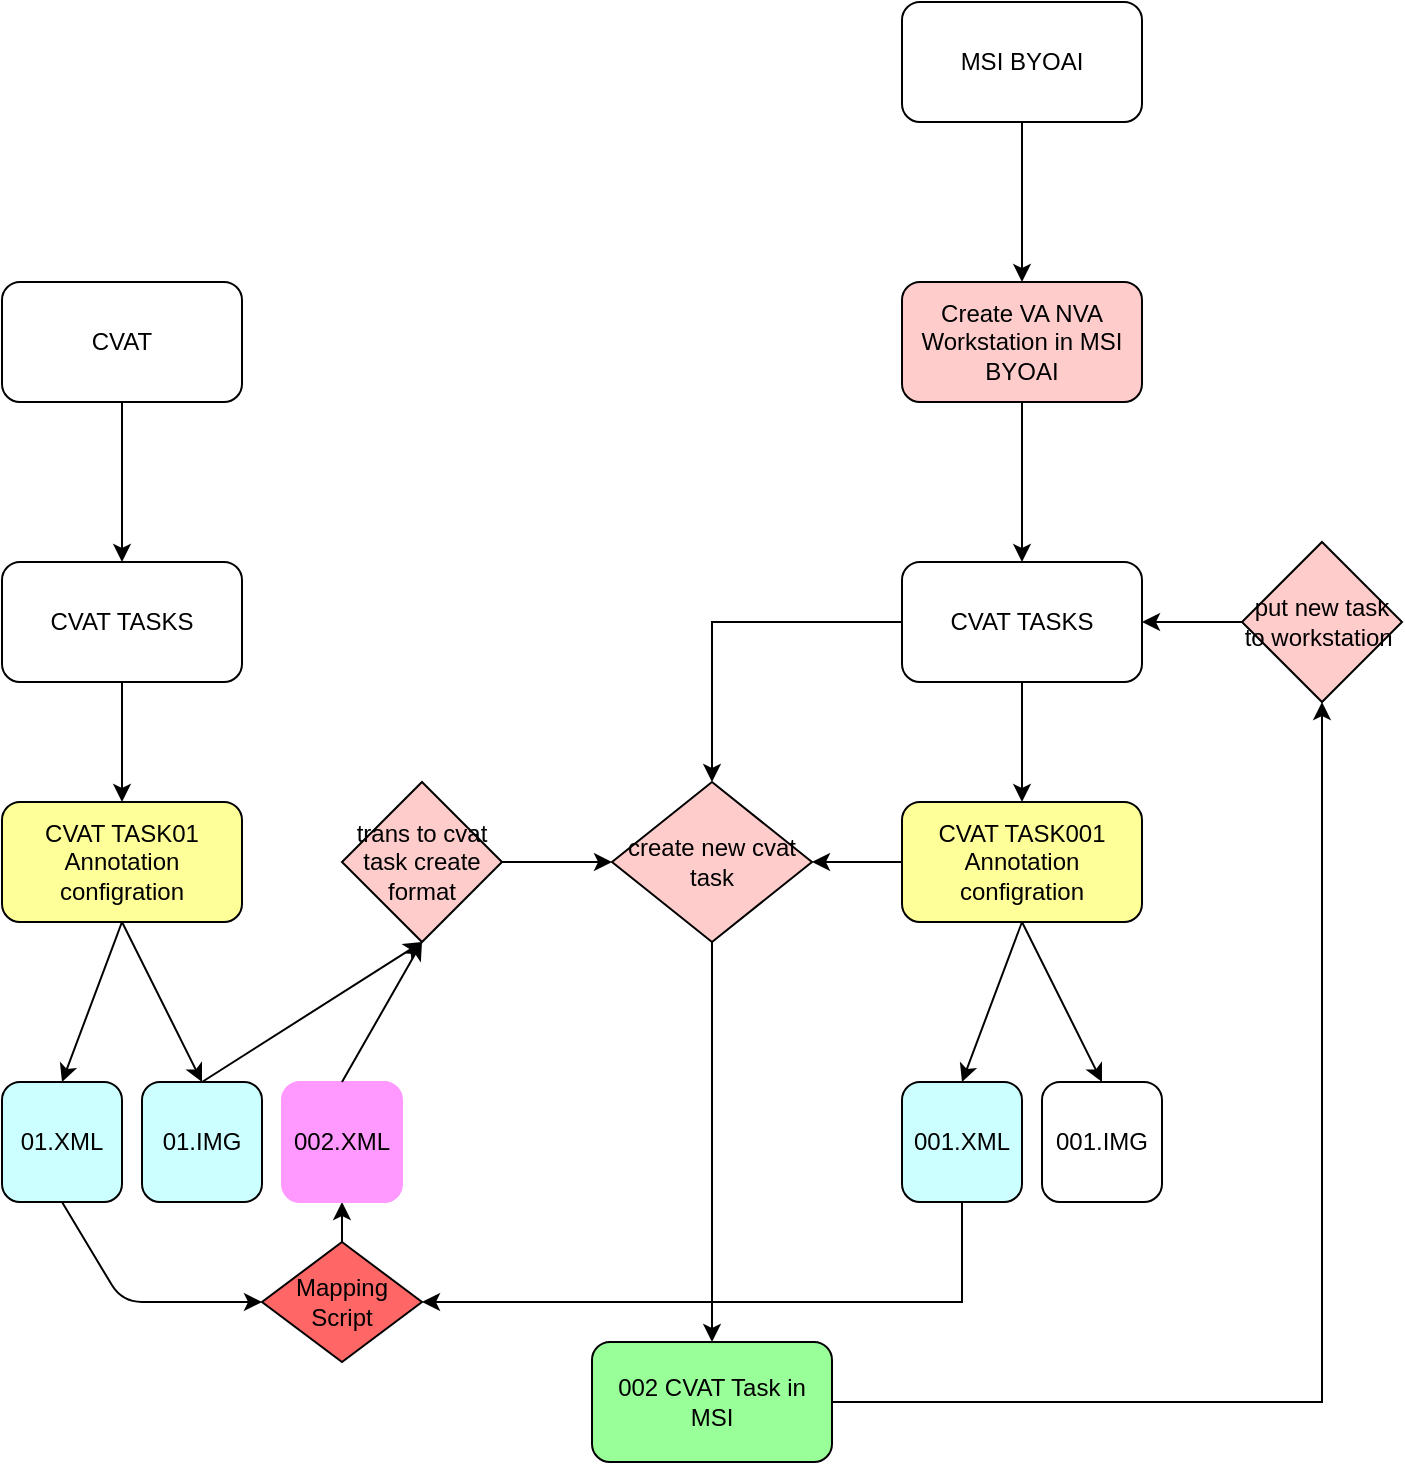 <mxfile version="15.0.2" type="github">
  <diagram id="uShn4_YHinxp-DKjPIYS" name="Page-1">
    <mxGraphModel dx="1550" dy="663" grid="1" gridSize="10" guides="1" tooltips="1" connect="1" arrows="1" fold="1" page="1" pageScale="1" pageWidth="850" pageHeight="1100" math="0" shadow="0">
      <root>
        <mxCell id="0" />
        <mxCell id="1" parent="0" />
        <mxCell id="4qYPAmRgovbWjJGFVaSB-8" value="Create VA NVA Workstation in MSI BYOAI" style="rounded=1;whiteSpace=wrap;html=1;fillColor=#FFCCCC;" vertex="1" parent="1">
          <mxGeometry x="570" y="540" width="120" height="60" as="geometry" />
        </mxCell>
        <mxCell id="4qYPAmRgovbWjJGFVaSB-14" style="edgeStyle=orthogonalEdgeStyle;rounded=0;orthogonalLoop=1;jettySize=auto;html=1;entryX=0.5;entryY=0;entryDx=0;entryDy=0;" edge="1" parent="1" source="4qYPAmRgovbWjJGFVaSB-10" target="4qYPAmRgovbWjJGFVaSB-13">
          <mxGeometry relative="1" as="geometry" />
        </mxCell>
        <mxCell id="4qYPAmRgovbWjJGFVaSB-28" style="edgeStyle=orthogonalEdgeStyle;rounded=0;orthogonalLoop=1;jettySize=auto;html=1;entryX=0.5;entryY=0;entryDx=0;entryDy=0;" edge="1" parent="1" source="4qYPAmRgovbWjJGFVaSB-10" target="4qYPAmRgovbWjJGFVaSB-32">
          <mxGeometry relative="1" as="geometry">
            <mxPoint x="400" y="940" as="targetPoint" />
          </mxGeometry>
        </mxCell>
        <mxCell id="4qYPAmRgovbWjJGFVaSB-10" value="CVAT TASKS" style="rounded=1;whiteSpace=wrap;html=1;" vertex="1" parent="1">
          <mxGeometry x="570" y="680" width="120" height="60" as="geometry" />
        </mxCell>
        <mxCell id="4qYPAmRgovbWjJGFVaSB-11" value="" style="endArrow=classic;html=1;exitX=0.5;exitY=1;exitDx=0;exitDy=0;entryX=0.5;entryY=0;entryDx=0;entryDy=0;" edge="1" parent="1" source="4qYPAmRgovbWjJGFVaSB-8" target="4qYPAmRgovbWjJGFVaSB-10">
          <mxGeometry width="50" height="50" relative="1" as="geometry">
            <mxPoint x="400" y="580" as="sourcePoint" />
            <mxPoint x="450" y="530" as="targetPoint" />
          </mxGeometry>
        </mxCell>
        <mxCell id="4qYPAmRgovbWjJGFVaSB-35" style="edgeStyle=orthogonalEdgeStyle;rounded=0;orthogonalLoop=1;jettySize=auto;html=1;entryX=1;entryY=0.5;entryDx=0;entryDy=0;" edge="1" parent="1" source="4qYPAmRgovbWjJGFVaSB-13" target="4qYPAmRgovbWjJGFVaSB-32">
          <mxGeometry relative="1" as="geometry" />
        </mxCell>
        <mxCell id="4qYPAmRgovbWjJGFVaSB-13" value="CVAT TASK001&lt;br&gt;Annotation configration" style="rounded=1;whiteSpace=wrap;html=1;fillColor=#FFFF99;" vertex="1" parent="1">
          <mxGeometry x="570" y="800" width="120" height="60" as="geometry" />
        </mxCell>
        <mxCell id="4qYPAmRgovbWjJGFVaSB-20" style="edgeStyle=orthogonalEdgeStyle;rounded=0;orthogonalLoop=1;jettySize=auto;html=1;entryX=0.5;entryY=0;entryDx=0;entryDy=0;" edge="1" parent="1" source="4qYPAmRgovbWjJGFVaSB-15" target="4qYPAmRgovbWjJGFVaSB-18">
          <mxGeometry relative="1" as="geometry" />
        </mxCell>
        <mxCell id="4qYPAmRgovbWjJGFVaSB-15" value="CVAT" style="rounded=1;whiteSpace=wrap;html=1;" vertex="1" parent="1">
          <mxGeometry x="120" y="540" width="120" height="60" as="geometry" />
        </mxCell>
        <mxCell id="4qYPAmRgovbWjJGFVaSB-17" style="edgeStyle=orthogonalEdgeStyle;rounded=0;orthogonalLoop=1;jettySize=auto;html=1;entryX=0.5;entryY=0;entryDx=0;entryDy=0;" edge="1" parent="1" source="4qYPAmRgovbWjJGFVaSB-18" target="4qYPAmRgovbWjJGFVaSB-19">
          <mxGeometry relative="1" as="geometry" />
        </mxCell>
        <mxCell id="4qYPAmRgovbWjJGFVaSB-18" value="CVAT TASKS" style="rounded=1;whiteSpace=wrap;html=1;" vertex="1" parent="1">
          <mxGeometry x="120" y="680" width="120" height="60" as="geometry" />
        </mxCell>
        <mxCell id="4qYPAmRgovbWjJGFVaSB-19" value="CVAT TASK01&lt;br&gt;Annotation configration" style="rounded=1;whiteSpace=wrap;html=1;fillColor=#FFFF99;" vertex="1" parent="1">
          <mxGeometry x="120" y="800" width="120" height="60" as="geometry" />
        </mxCell>
        <mxCell id="4qYPAmRgovbWjJGFVaSB-22" value="" style="endArrow=classic;html=1;exitX=0.5;exitY=1;exitDx=0;exitDy=0;entryX=0.5;entryY=0;entryDx=0;entryDy=0;" edge="1" parent="1" source="4qYPAmRgovbWjJGFVaSB-13" target="4qYPAmRgovbWjJGFVaSB-23">
          <mxGeometry width="50" height="50" relative="1" as="geometry">
            <mxPoint x="400" y="720" as="sourcePoint" />
            <mxPoint x="630" y="930" as="targetPoint" />
          </mxGeometry>
        </mxCell>
        <mxCell id="4qYPAmRgovbWjJGFVaSB-48" style="edgeStyle=orthogonalEdgeStyle;rounded=0;orthogonalLoop=1;jettySize=auto;html=1;entryX=1;entryY=0.5;entryDx=0;entryDy=0;" edge="1" parent="1" source="4qYPAmRgovbWjJGFVaSB-23" target="4qYPAmRgovbWjJGFVaSB-36">
          <mxGeometry relative="1" as="geometry">
            <Array as="points">
              <mxPoint x="600" y="1050" />
            </Array>
          </mxGeometry>
        </mxCell>
        <mxCell id="4qYPAmRgovbWjJGFVaSB-23" value="001.XML" style="rounded=1;whiteSpace=wrap;html=1;fillColor=#CCFFFF;" vertex="1" parent="1">
          <mxGeometry x="570" y="940" width="60" height="60" as="geometry" />
        </mxCell>
        <mxCell id="4qYPAmRgovbWjJGFVaSB-25" value="01.XML" style="rounded=1;whiteSpace=wrap;html=1;fillColor=#CCFFFF;" vertex="1" parent="1">
          <mxGeometry x="120" y="940" width="60" height="60" as="geometry" />
        </mxCell>
        <mxCell id="4qYPAmRgovbWjJGFVaSB-27" value="" style="endArrow=classic;html=1;exitX=0.5;exitY=0;exitDx=0;exitDy=0;entryX=0.5;entryY=1;entryDx=0;entryDy=0;" edge="1" parent="1" source="4qYPAmRgovbWjJGFVaSB-36" target="4qYPAmRgovbWjJGFVaSB-31">
          <mxGeometry width="50" height="50" relative="1" as="geometry">
            <mxPoint x="400" y="900" as="sourcePoint" />
            <mxPoint x="300" y="970" as="targetPoint" />
            <Array as="points" />
          </mxGeometry>
        </mxCell>
        <mxCell id="4qYPAmRgovbWjJGFVaSB-31" value="002.XML" style="rounded=1;whiteSpace=wrap;html=1;fillColor=#FF99FF;strokeColor=#FF99FF;" vertex="1" parent="1">
          <mxGeometry x="260" y="940" width="60" height="60" as="geometry" />
        </mxCell>
        <mxCell id="4qYPAmRgovbWjJGFVaSB-32" value="create new cvat task" style="rhombus;whiteSpace=wrap;html=1;fillColor=#FFCCCC;" vertex="1" parent="1">
          <mxGeometry x="425" y="790" width="100" height="80" as="geometry" />
        </mxCell>
        <mxCell id="4qYPAmRgovbWjJGFVaSB-36" value="Mapping&lt;br&gt;Script" style="rhombus;whiteSpace=wrap;html=1;fillColor=#FF6666;" vertex="1" parent="1">
          <mxGeometry x="250" y="1020" width="80" height="60" as="geometry" />
        </mxCell>
        <mxCell id="4qYPAmRgovbWjJGFVaSB-37" value="" style="endArrow=classic;html=1;exitX=0.5;exitY=1;exitDx=0;exitDy=0;entryX=0;entryY=0.5;entryDx=0;entryDy=0;" edge="1" parent="1" source="4qYPAmRgovbWjJGFVaSB-25" target="4qYPAmRgovbWjJGFVaSB-36">
          <mxGeometry width="50" height="50" relative="1" as="geometry">
            <mxPoint x="400" y="940" as="sourcePoint" />
            <mxPoint x="450" y="890" as="targetPoint" />
            <Array as="points">
              <mxPoint x="180" y="1050" />
            </Array>
          </mxGeometry>
        </mxCell>
        <mxCell id="4qYPAmRgovbWjJGFVaSB-38" value="01.IMG" style="rounded=1;whiteSpace=wrap;html=1;fillColor=#CCFFFF;" vertex="1" parent="1">
          <mxGeometry x="190" y="940" width="60" height="60" as="geometry" />
        </mxCell>
        <mxCell id="4qYPAmRgovbWjJGFVaSB-39" value="" style="endArrow=classic;html=1;exitX=0.5;exitY=1;exitDx=0;exitDy=0;entryX=0.5;entryY=0;entryDx=0;entryDy=0;" edge="1" parent="1" source="4qYPAmRgovbWjJGFVaSB-19" target="4qYPAmRgovbWjJGFVaSB-25">
          <mxGeometry width="50" height="50" relative="1" as="geometry">
            <mxPoint x="400" y="870" as="sourcePoint" />
            <mxPoint x="450" y="820" as="targetPoint" />
          </mxGeometry>
        </mxCell>
        <mxCell id="4qYPAmRgovbWjJGFVaSB-40" value="" style="endArrow=classic;html=1;exitX=0.5;exitY=1;exitDx=0;exitDy=0;entryX=0.5;entryY=0;entryDx=0;entryDy=0;" edge="1" parent="1" source="4qYPAmRgovbWjJGFVaSB-19" target="4qYPAmRgovbWjJGFVaSB-38">
          <mxGeometry width="50" height="50" relative="1" as="geometry">
            <mxPoint x="400" y="870" as="sourcePoint" />
            <mxPoint x="450" y="820" as="targetPoint" />
          </mxGeometry>
        </mxCell>
        <mxCell id="4qYPAmRgovbWjJGFVaSB-44" value="" style="endArrow=classic;html=1;exitX=0.5;exitY=1;exitDx=0;exitDy=0;entryX=0.5;entryY=0;entryDx=0;entryDy=0;" edge="1" parent="1" source="4qYPAmRgovbWjJGFVaSB-13" target="4qYPAmRgovbWjJGFVaSB-46">
          <mxGeometry width="50" height="50" relative="1" as="geometry">
            <mxPoint x="400" y="870" as="sourcePoint" />
            <mxPoint x="710" y="940" as="targetPoint" />
          </mxGeometry>
        </mxCell>
        <mxCell id="4qYPAmRgovbWjJGFVaSB-46" value="001.IMG" style="rounded=1;whiteSpace=wrap;html=1;" vertex="1" parent="1">
          <mxGeometry x="640" y="940" width="60" height="60" as="geometry" />
        </mxCell>
        <mxCell id="4qYPAmRgovbWjJGFVaSB-51" value="" style="endArrow=classic;html=1;exitX=0.5;exitY=1;exitDx=0;exitDy=0;" edge="1" parent="1" source="4qYPAmRgovbWjJGFVaSB-32" target="4qYPAmRgovbWjJGFVaSB-52">
          <mxGeometry width="50" height="50" relative="1" as="geometry">
            <mxPoint x="400" y="870" as="sourcePoint" />
            <mxPoint x="390" y="1130" as="targetPoint" />
          </mxGeometry>
        </mxCell>
        <mxCell id="4qYPAmRgovbWjJGFVaSB-65" style="edgeStyle=orthogonalEdgeStyle;rounded=0;orthogonalLoop=1;jettySize=auto;html=1;entryX=0.5;entryY=1;entryDx=0;entryDy=0;" edge="1" parent="1" source="4qYPAmRgovbWjJGFVaSB-52" target="4qYPAmRgovbWjJGFVaSB-62">
          <mxGeometry relative="1" as="geometry" />
        </mxCell>
        <mxCell id="4qYPAmRgovbWjJGFVaSB-52" value="002 CVAT Task in MSI" style="rounded=1;whiteSpace=wrap;html=1;fillColor=#99FF99;" vertex="1" parent="1">
          <mxGeometry x="415" y="1070" width="120" height="60" as="geometry" />
        </mxCell>
        <mxCell id="4qYPAmRgovbWjJGFVaSB-54" style="edgeStyle=orthogonalEdgeStyle;rounded=0;orthogonalLoop=1;jettySize=auto;html=1;entryX=0.5;entryY=0;entryDx=0;entryDy=0;" edge="1" parent="1" source="4qYPAmRgovbWjJGFVaSB-53" target="4qYPAmRgovbWjJGFVaSB-8">
          <mxGeometry relative="1" as="geometry" />
        </mxCell>
        <mxCell id="4qYPAmRgovbWjJGFVaSB-53" value="MSI BYOAI" style="rounded=1;whiteSpace=wrap;html=1;fillColor=none;" vertex="1" parent="1">
          <mxGeometry x="570" y="400" width="120" height="60" as="geometry" />
        </mxCell>
        <mxCell id="4qYPAmRgovbWjJGFVaSB-56" value="" style="endArrow=classic;html=1;exitX=0.5;exitY=0;exitDx=0;exitDy=0;entryX=0.5;entryY=1;entryDx=0;entryDy=0;" edge="1" parent="1" source="4qYPAmRgovbWjJGFVaSB-38" target="4qYPAmRgovbWjJGFVaSB-59">
          <mxGeometry width="50" height="50" relative="1" as="geometry">
            <mxPoint x="400" y="880" as="sourcePoint" />
            <mxPoint x="270" y="870" as="targetPoint" />
          </mxGeometry>
        </mxCell>
        <mxCell id="4qYPAmRgovbWjJGFVaSB-57" value="" style="endArrow=classic;html=1;exitX=0.5;exitY=0;exitDx=0;exitDy=0;entryX=0.5;entryY=1;entryDx=0;entryDy=0;" edge="1" parent="1" source="4qYPAmRgovbWjJGFVaSB-31" target="4qYPAmRgovbWjJGFVaSB-59">
          <mxGeometry width="50" height="50" relative="1" as="geometry">
            <mxPoint x="400" y="880" as="sourcePoint" />
            <mxPoint x="300" y="910" as="targetPoint" />
          </mxGeometry>
        </mxCell>
        <mxCell id="4qYPAmRgovbWjJGFVaSB-60" style="edgeStyle=orthogonalEdgeStyle;rounded=0;orthogonalLoop=1;jettySize=auto;html=1;entryX=0;entryY=0.5;entryDx=0;entryDy=0;" edge="1" parent="1" source="4qYPAmRgovbWjJGFVaSB-59" target="4qYPAmRgovbWjJGFVaSB-32">
          <mxGeometry relative="1" as="geometry" />
        </mxCell>
        <mxCell id="4qYPAmRgovbWjJGFVaSB-59" value="trans to cvat task create format" style="rhombus;whiteSpace=wrap;html=1;fillColor=#FFCCCC;" vertex="1" parent="1">
          <mxGeometry x="290" y="790" width="80" height="80" as="geometry" />
        </mxCell>
        <mxCell id="4qYPAmRgovbWjJGFVaSB-64" style="edgeStyle=orthogonalEdgeStyle;rounded=0;orthogonalLoop=1;jettySize=auto;html=1;entryX=1;entryY=0.5;entryDx=0;entryDy=0;" edge="1" parent="1" source="4qYPAmRgovbWjJGFVaSB-62" target="4qYPAmRgovbWjJGFVaSB-10">
          <mxGeometry relative="1" as="geometry" />
        </mxCell>
        <mxCell id="4qYPAmRgovbWjJGFVaSB-62" value="put new task to workstation&amp;nbsp;" style="rhombus;whiteSpace=wrap;html=1;strokeColor=#000000;fillColor=#FFCCCC;" vertex="1" parent="1">
          <mxGeometry x="740" y="670" width="80" height="80" as="geometry" />
        </mxCell>
      </root>
    </mxGraphModel>
  </diagram>
</mxfile>
